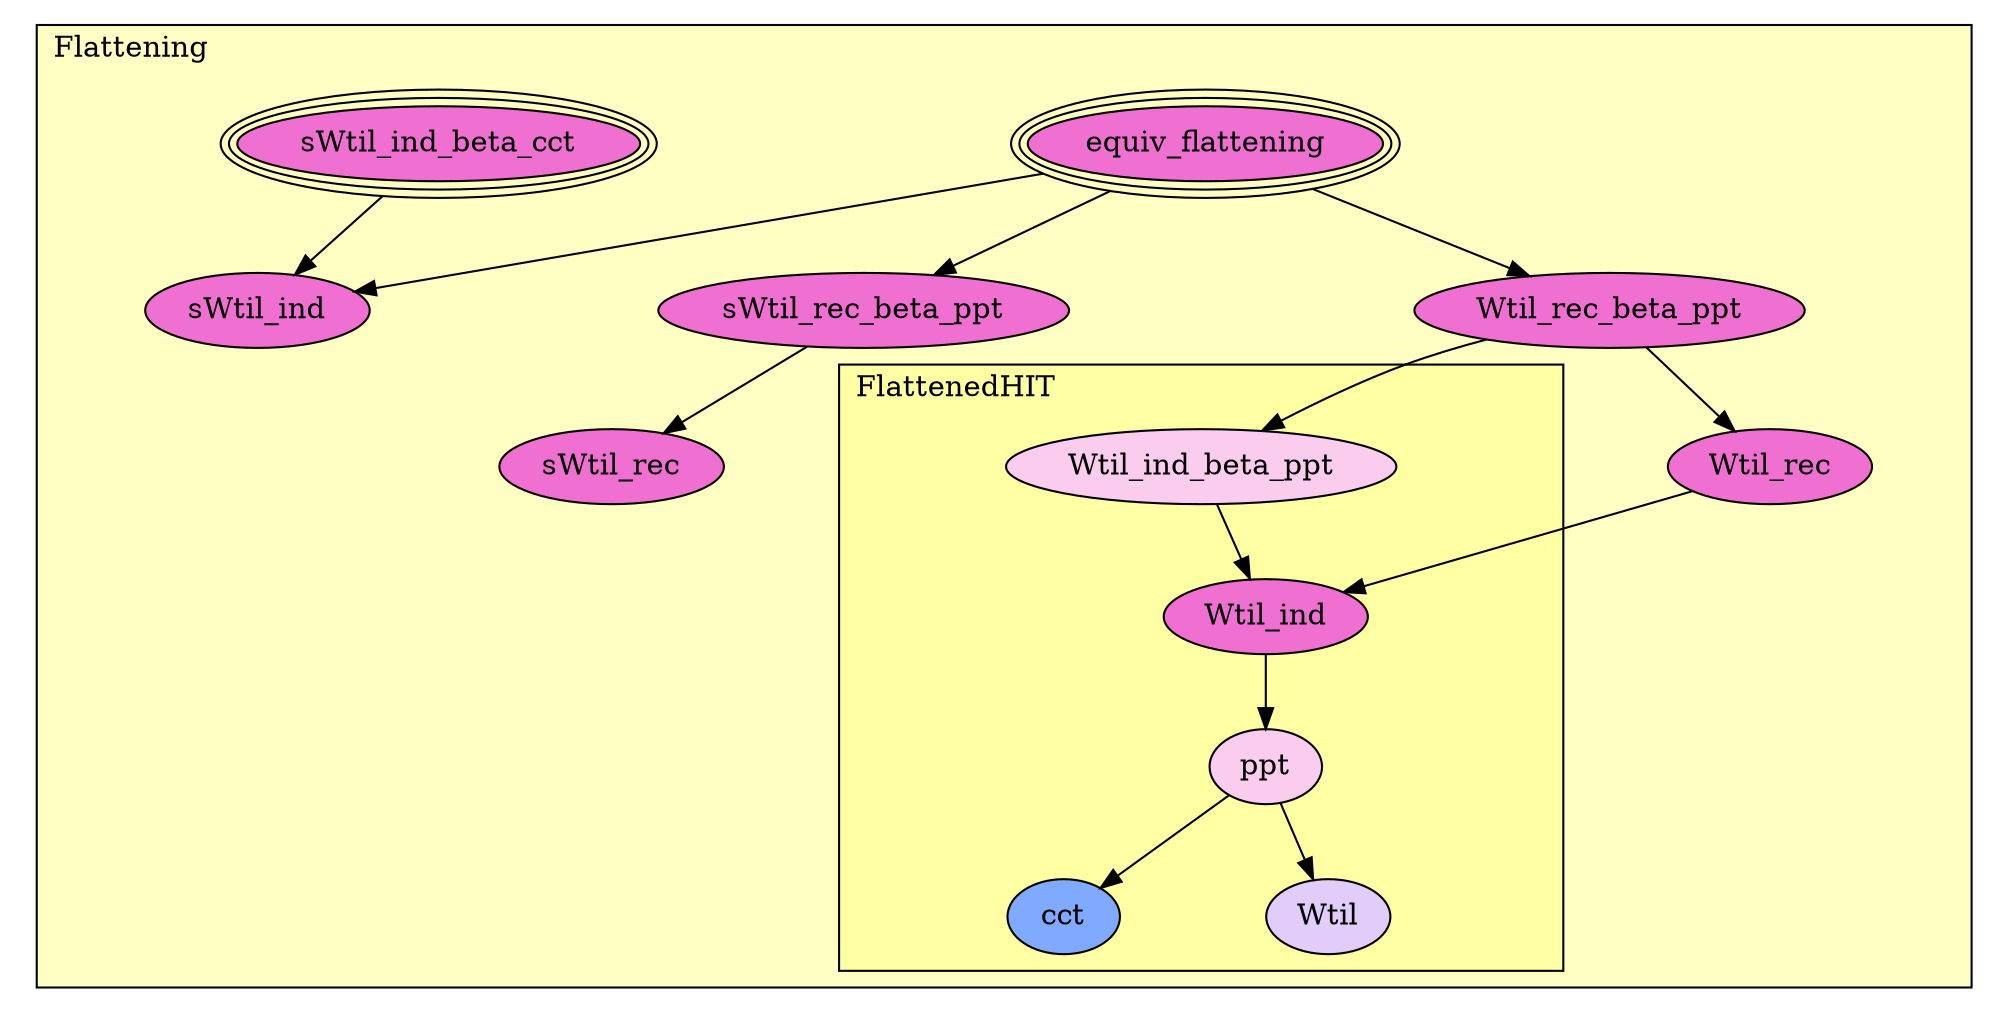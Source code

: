 digraph HoTT_HIT_Flattening {
  graph [ratio=0.5]
  node [style=filled]
Flattening_FlattenedHIT_Wtil_ind_beta_ppt [label="Wtil_ind_beta_ppt", URL=<Flattening.html#FlattenedHIT.Wtil_ind_beta_ppt>, fillcolor="#FACDEF"] ;
Flattening_FlattenedHIT_Wtil_ind [label="Wtil_ind", URL=<Flattening.html#FlattenedHIT.Wtil_ind>, fillcolor="#F070D1"] ;
Flattening_FlattenedHIT_ppt [label="ppt", URL=<Flattening.html#FlattenedHIT.ppt>, fillcolor="#FACDEF"] ;
Flattening_FlattenedHIT_cct [label="cct", URL=<Flattening.html#FlattenedHIT.cct>, fillcolor="#7FAAFF"] ;
Flattening_FlattenedHIT_Wtil [label="Wtil", URL=<Flattening.html#FlattenedHIT.Wtil>, fillcolor="#E2CDFA"] ;
Flattening_equiv_flattening [label="equiv_flattening", URL=<Flattening.html#equiv_flattening>, peripheries=3, fillcolor="#F070D1"] ;
Flattening_sWtil_rec_beta_ppt [label="sWtil_rec_beta_ppt", URL=<Flattening.html#sWtil_rec_beta_ppt>, fillcolor="#F070D1"] ;
Flattening_sWtil_rec [label="sWtil_rec", URL=<Flattening.html#sWtil_rec>, fillcolor="#F070D1"] ;
Flattening_sWtil_ind_beta_cct [label="sWtil_ind_beta_cct", URL=<Flattening.html#sWtil_ind_beta_cct>, peripheries=3, fillcolor="#F070D1"] ;
Flattening_sWtil_ind [label="sWtil_ind", URL=<Flattening.html#sWtil_ind>, fillcolor="#F070D1"] ;
Flattening_Wtil_rec_beta_ppt [label="Wtil_rec_beta_ppt", URL=<Flattening.html#Wtil_rec_beta_ppt>, fillcolor="#F070D1"] ;
Flattening_Wtil_rec [label="Wtil_rec", URL=<Flattening.html#Wtil_rec>, fillcolor="#F070D1"] ;
  Flattening_FlattenedHIT_Wtil_ind_beta_ppt -> Flattening_FlattenedHIT_Wtil_ind [] ;
  Flattening_FlattenedHIT_Wtil_ind -> Flattening_FlattenedHIT_ppt [] ;
  Flattening_FlattenedHIT_ppt -> Flattening_FlattenedHIT_cct [] ;
  Flattening_FlattenedHIT_ppt -> Flattening_FlattenedHIT_Wtil [] ;
  Flattening_equiv_flattening -> Flattening_sWtil_rec_beta_ppt [] ;
  Flattening_equiv_flattening -> Flattening_sWtil_ind [] ;
  Flattening_equiv_flattening -> Flattening_Wtil_rec_beta_ppt [] ;
  Flattening_sWtil_rec_beta_ppt -> Flattening_sWtil_rec [] ;
  Flattening_sWtil_ind_beta_cct -> Flattening_sWtil_ind [] ;
  Flattening_Wtil_rec_beta_ppt -> Flattening_FlattenedHIT_Wtil_ind_beta_ppt [] ;
  Flattening_Wtil_rec_beta_ppt -> Flattening_Wtil_rec [] ;
  Flattening_Wtil_rec -> Flattening_FlattenedHIT_Wtil_ind [] ;
subgraph cluster_Flattening { label="Flattening"; fillcolor="#FFFFC3"; labeljust=l; style=filled 
subgraph cluster_Flattening_FlattenedHIT { label="FlattenedHIT"; fillcolor="#FFFFA3"; labeljust=l; style=filled 
Flattening_FlattenedHIT_Wtil; Flattening_FlattenedHIT_cct; Flattening_FlattenedHIT_ppt; Flattening_FlattenedHIT_Wtil_ind; Flattening_FlattenedHIT_Wtil_ind_beta_ppt; };
Flattening_Wtil_rec; Flattening_Wtil_rec_beta_ppt; Flattening_sWtil_ind; Flattening_sWtil_ind_beta_cct; Flattening_sWtil_rec; Flattening_sWtil_rec_beta_ppt; Flattening_equiv_flattening; };
} /* END */
